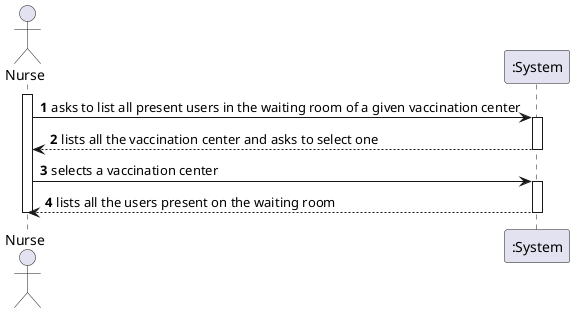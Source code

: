 @startuml
autonumber
actor "Nurse" as NURSE

activate NURSE
NURSE -> ":System" : asks to list all present users in the waiting room of a given vaccination center
activate ":System"
":System" --> NURSE : lists all the vaccination center and asks to select one
deactivate ":System"

NURSE -> ":System" : selects a vaccination center
activate ":System"
":System" --> NURSE : lists all the users present on the waiting room
deactivate ":System"

deactivate NURSE

@enduml
